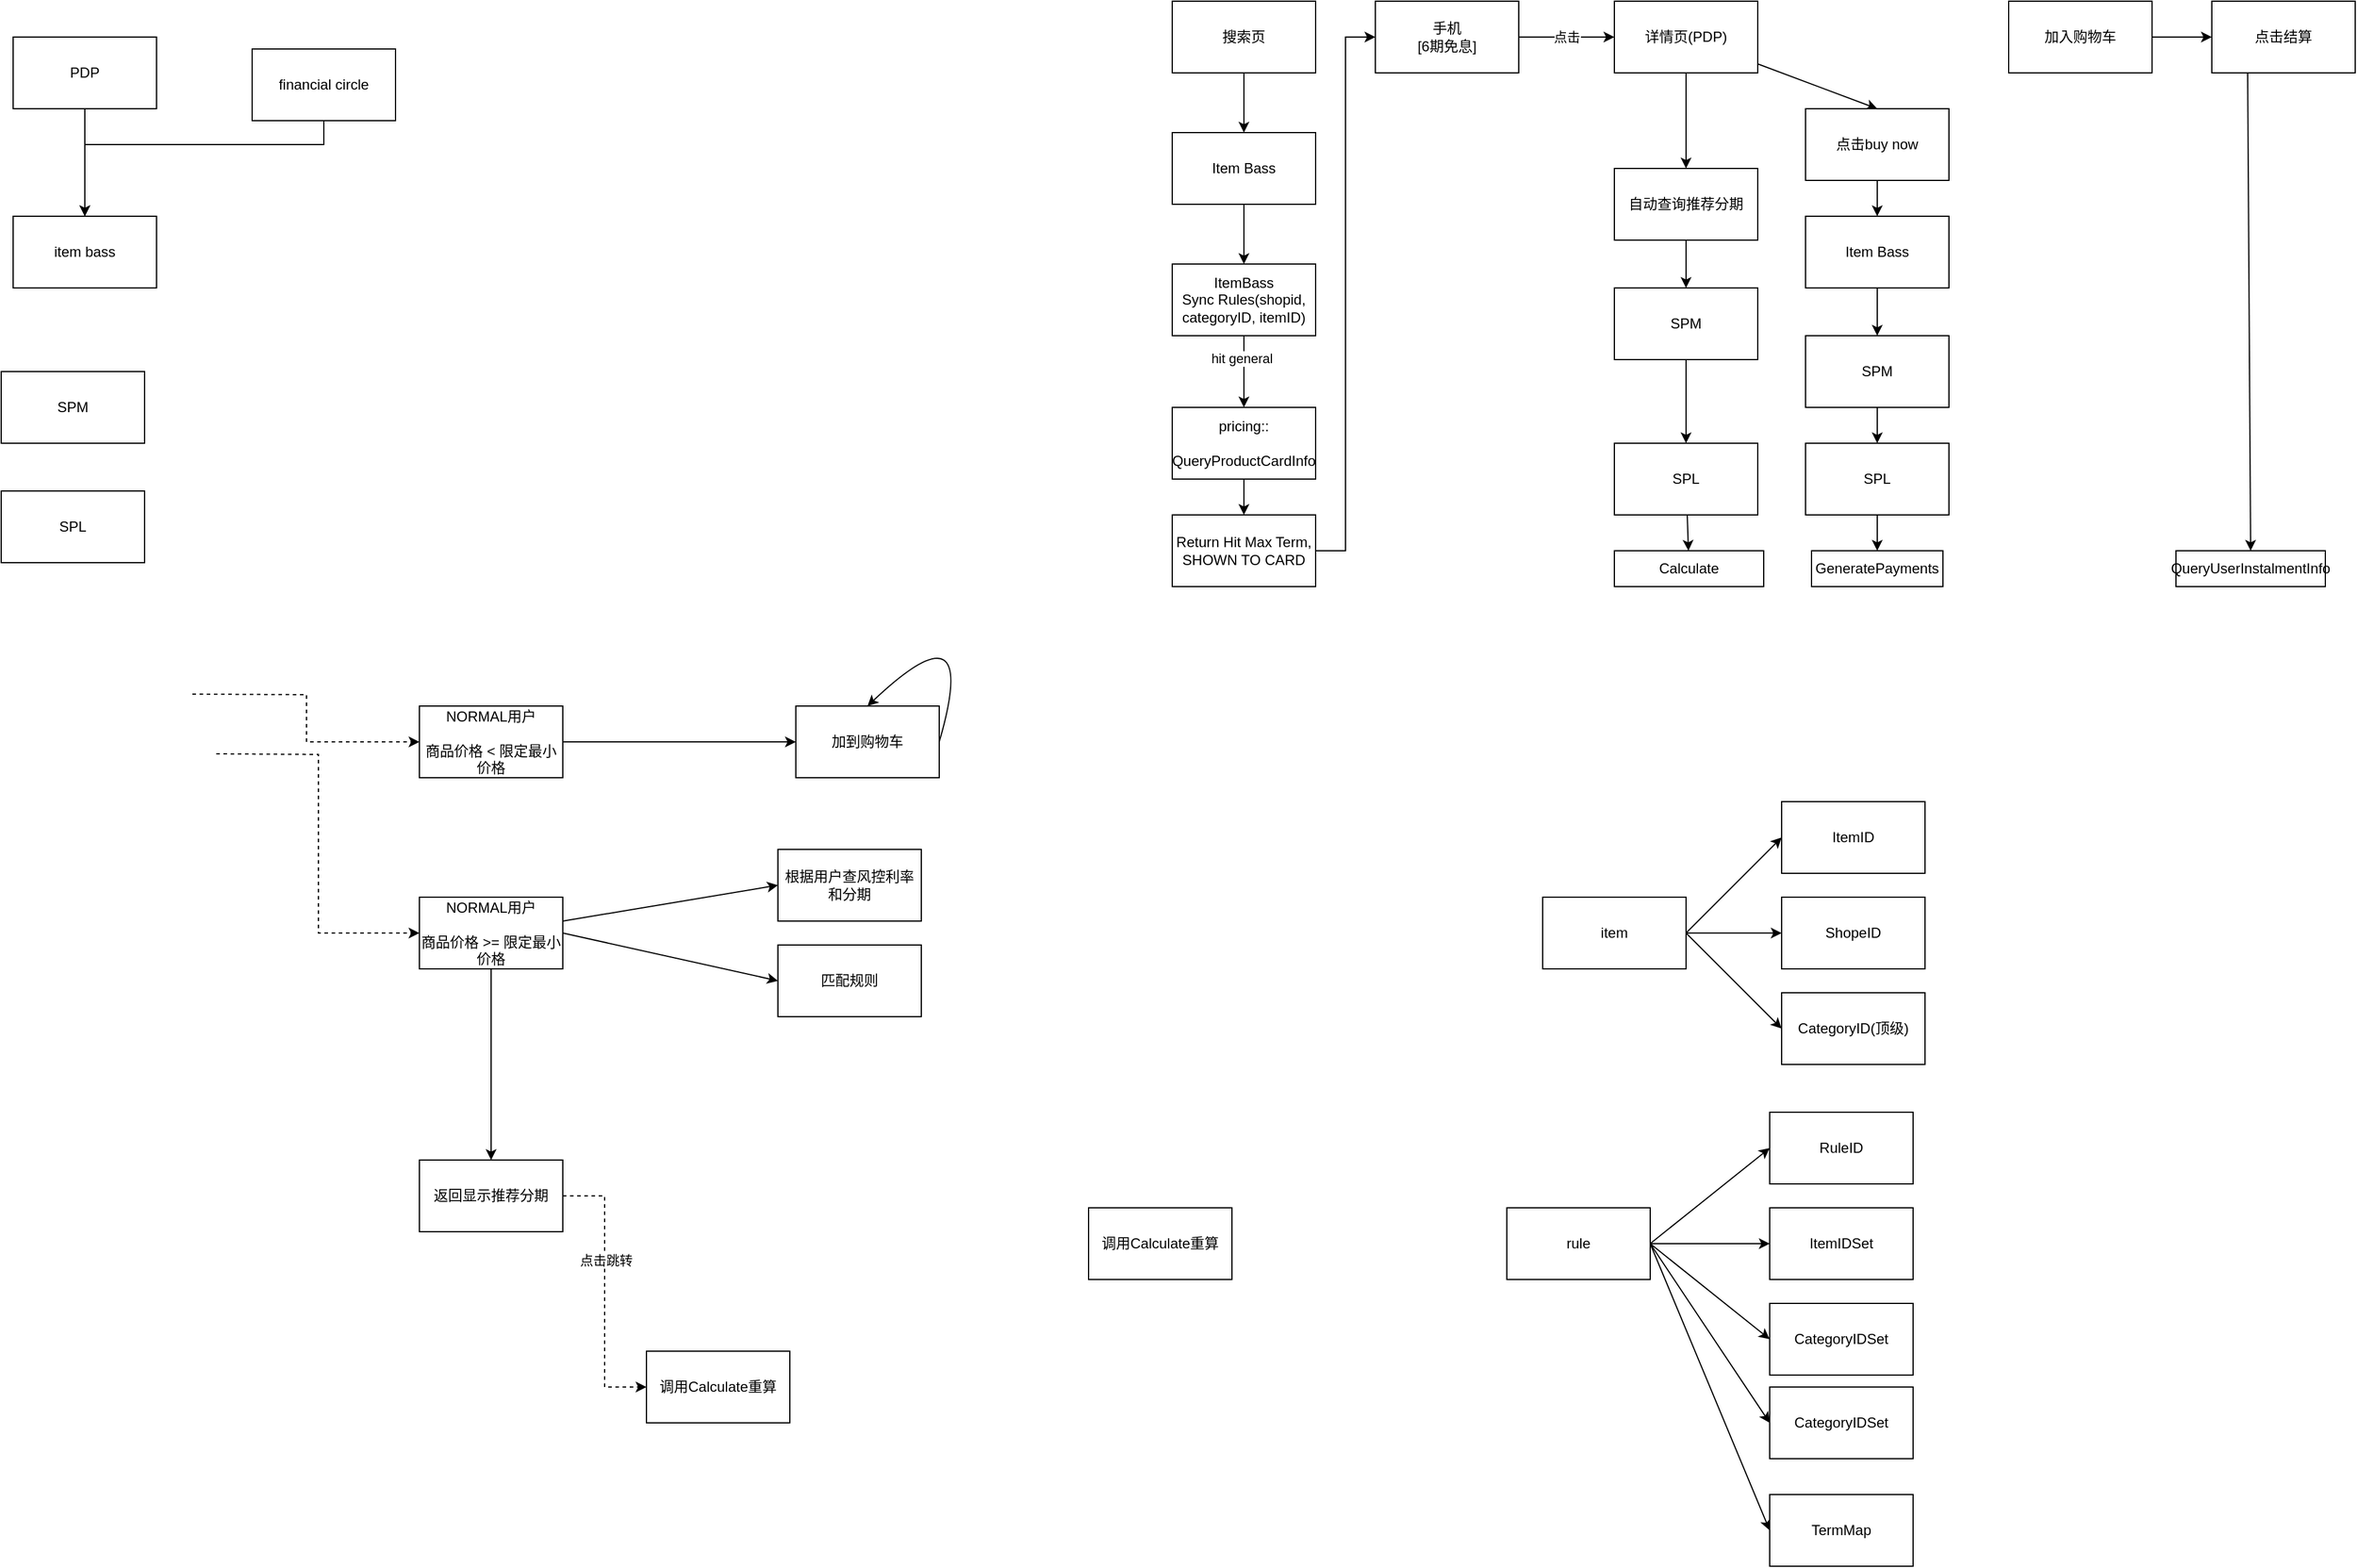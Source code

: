 <mxfile version="16.0.3" type="github">
  <diagram id="qffT36ghJf8w43PBpfuD" name="Page-1">
    <mxGraphModel dx="1985" dy="691" grid="1" gridSize="10" guides="1" tooltips="1" connect="1" arrows="1" fold="1" page="1" pageScale="1" pageWidth="850" pageHeight="1100" math="0" shadow="0">
      <root>
        <mxCell id="0" />
        <mxCell id="1" parent="0" />
        <mxCell id="V-UfMb08Sihv8kzXOCyC-6" style="edgeStyle=orthogonalEdgeStyle;rounded=0;orthogonalLoop=1;jettySize=auto;html=1;entryX=0.5;entryY=0;entryDx=0;entryDy=0;" edge="1" parent="1" source="V-UfMb08Sihv8kzXOCyC-1" target="V-UfMb08Sihv8kzXOCyC-2">
          <mxGeometry relative="1" as="geometry" />
        </mxCell>
        <mxCell id="V-UfMb08Sihv8kzXOCyC-1" value="PDP" style="rounded=0;whiteSpace=wrap;html=1;" vertex="1" parent="1">
          <mxGeometry x="-350" y="250" width="120" height="60" as="geometry" />
        </mxCell>
        <mxCell id="V-UfMb08Sihv8kzXOCyC-2" value="item bass" style="rounded=0;whiteSpace=wrap;html=1;" vertex="1" parent="1">
          <mxGeometry x="-350" y="400" width="120" height="60" as="geometry" />
        </mxCell>
        <mxCell id="V-UfMb08Sihv8kzXOCyC-3" value="SPM" style="rounded=0;whiteSpace=wrap;html=1;" vertex="1" parent="1">
          <mxGeometry x="-360" y="530" width="120" height="60" as="geometry" />
        </mxCell>
        <mxCell id="V-UfMb08Sihv8kzXOCyC-4" value="SPL" style="rounded=0;whiteSpace=wrap;html=1;" vertex="1" parent="1">
          <mxGeometry x="-360" y="630" width="120" height="60" as="geometry" />
        </mxCell>
        <mxCell id="V-UfMb08Sihv8kzXOCyC-7" style="edgeStyle=orthogonalEdgeStyle;rounded=0;orthogonalLoop=1;jettySize=auto;html=1;entryX=0.5;entryY=0;entryDx=0;entryDy=0;" edge="1" parent="1" source="V-UfMb08Sihv8kzXOCyC-5" target="V-UfMb08Sihv8kzXOCyC-2">
          <mxGeometry relative="1" as="geometry">
            <Array as="points">
              <mxPoint x="-90" y="340" />
              <mxPoint x="-290" y="340" />
            </Array>
          </mxGeometry>
        </mxCell>
        <mxCell id="V-UfMb08Sihv8kzXOCyC-5" value="financial circle" style="rounded=0;whiteSpace=wrap;html=1;" vertex="1" parent="1">
          <mxGeometry x="-150" y="260" width="120" height="60" as="geometry" />
        </mxCell>
        <mxCell id="V-UfMb08Sihv8kzXOCyC-8" value="加到购物车" style="rounded=0;whiteSpace=wrap;html=1;" vertex="1" parent="1">
          <mxGeometry x="305" y="810" width="120" height="60" as="geometry" />
        </mxCell>
        <mxCell id="V-UfMb08Sihv8kzXOCyC-9" value="" style="endArrow=classic;html=1;rounded=0;entryX=0;entryY=0.5;entryDx=0;entryDy=0;exitX=1;exitY=0.5;exitDx=0;exitDy=0;" edge="1" parent="1" source="V-UfMb08Sihv8kzXOCyC-10" target="V-UfMb08Sihv8kzXOCyC-8">
          <mxGeometry width="50" height="50" relative="1" as="geometry">
            <mxPoint x="170" y="840" as="sourcePoint" />
            <mxPoint x="150" y="800" as="targetPoint" />
          </mxGeometry>
        </mxCell>
        <mxCell id="V-UfMb08Sihv8kzXOCyC-23" style="edgeStyle=orthogonalEdgeStyle;rounded=0;orthogonalLoop=1;jettySize=auto;html=1;entryX=0;entryY=0.5;entryDx=0;entryDy=0;dashed=1;" edge="1" parent="1" target="V-UfMb08Sihv8kzXOCyC-12">
          <mxGeometry relative="1" as="geometry">
            <mxPoint x="-180" y="850" as="sourcePoint" />
          </mxGeometry>
        </mxCell>
        <mxCell id="V-UfMb08Sihv8kzXOCyC-24" style="edgeStyle=orthogonalEdgeStyle;rounded=0;orthogonalLoop=1;jettySize=auto;html=1;dashed=1;entryX=0;entryY=0.5;entryDx=0;entryDy=0;" edge="1" parent="1" target="V-UfMb08Sihv8kzXOCyC-10">
          <mxGeometry relative="1" as="geometry">
            <mxPoint x="-150" y="760" as="targetPoint" />
            <mxPoint x="-200" y="800" as="sourcePoint" />
          </mxGeometry>
        </mxCell>
        <mxCell id="V-UfMb08Sihv8kzXOCyC-10" value="NORMAL用户&lt;br&gt;&lt;br&gt;商品价格 &amp;lt; 限定最小价格" style="rounded=0;whiteSpace=wrap;html=1;" vertex="1" parent="1">
          <mxGeometry x="-10" y="810" width="120" height="60" as="geometry" />
        </mxCell>
        <mxCell id="V-UfMb08Sihv8kzXOCyC-11" value="" style="endArrow=classic;html=1;rounded=0;exitX=1;exitY=0.5;exitDx=0;exitDy=0;edgeStyle=orthogonalEdgeStyle;curved=1;entryX=0.5;entryY=0;entryDx=0;entryDy=0;" edge="1" parent="1" source="V-UfMb08Sihv8kzXOCyC-8" target="V-UfMb08Sihv8kzXOCyC-8">
          <mxGeometry width="50" height="50" relative="1" as="geometry">
            <mxPoint x="540" y="850" as="sourcePoint" />
            <mxPoint x="460" y="720" as="targetPoint" />
            <Array as="points">
              <mxPoint x="460" y="720" />
            </Array>
          </mxGeometry>
        </mxCell>
        <mxCell id="V-UfMb08Sihv8kzXOCyC-13" style="rounded=0;orthogonalLoop=1;jettySize=auto;html=1;entryX=0;entryY=0.5;entryDx=0;entryDy=0;" edge="1" parent="1" source="V-UfMb08Sihv8kzXOCyC-12" target="V-UfMb08Sihv8kzXOCyC-14">
          <mxGeometry relative="1" as="geometry">
            <mxPoint x="260" y="960" as="targetPoint" />
          </mxGeometry>
        </mxCell>
        <mxCell id="V-UfMb08Sihv8kzXOCyC-18" style="edgeStyle=orthogonalEdgeStyle;curved=1;rounded=0;orthogonalLoop=1;jettySize=auto;html=1;entryX=0.5;entryY=0;entryDx=0;entryDy=0;" edge="1" parent="1" source="V-UfMb08Sihv8kzXOCyC-12" target="V-UfMb08Sihv8kzXOCyC-17">
          <mxGeometry relative="1" as="geometry" />
        </mxCell>
        <mxCell id="V-UfMb08Sihv8kzXOCyC-12" value="NORMAL用户&lt;br&gt;&lt;br&gt;商品价格 &amp;gt;= 限定最小价格" style="rounded=0;whiteSpace=wrap;html=1;" vertex="1" parent="1">
          <mxGeometry x="-10" y="970" width="120" height="60" as="geometry" />
        </mxCell>
        <mxCell id="V-UfMb08Sihv8kzXOCyC-14" value="根据用户查风控利率和分期" style="rounded=0;whiteSpace=wrap;html=1;" vertex="1" parent="1">
          <mxGeometry x="290" y="930" width="120" height="60" as="geometry" />
        </mxCell>
        <mxCell id="V-UfMb08Sihv8kzXOCyC-15" value="匹配规则" style="rounded=0;whiteSpace=wrap;html=1;" vertex="1" parent="1">
          <mxGeometry x="290" y="1010" width="120" height="60" as="geometry" />
        </mxCell>
        <mxCell id="V-UfMb08Sihv8kzXOCyC-16" style="rounded=0;orthogonalLoop=1;jettySize=auto;html=1;entryX=0;entryY=0.5;entryDx=0;entryDy=0;exitX=1;exitY=0.5;exitDx=0;exitDy=0;" edge="1" parent="1" source="V-UfMb08Sihv8kzXOCyC-12" target="V-UfMb08Sihv8kzXOCyC-15">
          <mxGeometry relative="1" as="geometry">
            <mxPoint x="300" y="970" as="targetPoint" />
            <mxPoint x="130" y="970" as="sourcePoint" />
          </mxGeometry>
        </mxCell>
        <mxCell id="V-UfMb08Sihv8kzXOCyC-20" style="edgeStyle=orthogonalEdgeStyle;rounded=0;orthogonalLoop=1;jettySize=auto;html=1;entryX=0;entryY=0.5;entryDx=0;entryDy=0;dashed=1;" edge="1" parent="1" source="V-UfMb08Sihv8kzXOCyC-17" target="V-UfMb08Sihv8kzXOCyC-19">
          <mxGeometry relative="1" as="geometry" />
        </mxCell>
        <mxCell id="V-UfMb08Sihv8kzXOCyC-21" value="点击跳转" style="edgeLabel;html=1;align=center;verticalAlign=middle;resizable=0;points=[];" vertex="1" connectable="0" parent="V-UfMb08Sihv8kzXOCyC-20">
          <mxGeometry x="-0.232" y="1" relative="1" as="geometry">
            <mxPoint as="offset" />
          </mxGeometry>
        </mxCell>
        <mxCell id="V-UfMb08Sihv8kzXOCyC-17" value="返回显示推荐分期" style="rounded=0;whiteSpace=wrap;html=1;" vertex="1" parent="1">
          <mxGeometry x="-10" y="1190" width="120" height="60" as="geometry" />
        </mxCell>
        <mxCell id="V-UfMb08Sihv8kzXOCyC-19" value="调用Calculate重算" style="rounded=0;whiteSpace=wrap;html=1;" vertex="1" parent="1">
          <mxGeometry x="180" y="1350" width="120" height="60" as="geometry" />
        </mxCell>
        <mxCell id="V-UfMb08Sihv8kzXOCyC-22" value="调用Calculate重算" style="rounded=0;whiteSpace=wrap;html=1;" vertex="1" parent="1">
          <mxGeometry x="550" y="1230" width="120" height="60" as="geometry" />
        </mxCell>
        <mxCell id="V-UfMb08Sihv8kzXOCyC-26" style="edgeStyle=orthogonalEdgeStyle;rounded=0;orthogonalLoop=1;jettySize=auto;html=1;entryX=0.5;entryY=0;entryDx=0;entryDy=0;" edge="1" parent="1" source="V-UfMb08Sihv8kzXOCyC-25" target="V-UfMb08Sihv8kzXOCyC-27">
          <mxGeometry relative="1" as="geometry">
            <mxPoint x="680" y="400" as="targetPoint" />
          </mxGeometry>
        </mxCell>
        <mxCell id="V-UfMb08Sihv8kzXOCyC-25" value="搜索页" style="rounded=0;whiteSpace=wrap;html=1;" vertex="1" parent="1">
          <mxGeometry x="620" y="220" width="120" height="60" as="geometry" />
        </mxCell>
        <mxCell id="V-UfMb08Sihv8kzXOCyC-29" style="edgeStyle=orthogonalEdgeStyle;rounded=0;orthogonalLoop=1;jettySize=auto;html=1;entryX=0.5;entryY=0;entryDx=0;entryDy=0;" edge="1" parent="1" source="V-UfMb08Sihv8kzXOCyC-27" target="V-UfMb08Sihv8kzXOCyC-28">
          <mxGeometry relative="1" as="geometry" />
        </mxCell>
        <mxCell id="V-UfMb08Sihv8kzXOCyC-27" value="Item Bass" style="rounded=0;whiteSpace=wrap;html=1;" vertex="1" parent="1">
          <mxGeometry x="620" y="330" width="120" height="60" as="geometry" />
        </mxCell>
        <mxCell id="V-UfMb08Sihv8kzXOCyC-31" style="edgeStyle=orthogonalEdgeStyle;rounded=0;orthogonalLoop=1;jettySize=auto;html=1;entryX=0.5;entryY=0;entryDx=0;entryDy=0;" edge="1" parent="1" source="V-UfMb08Sihv8kzXOCyC-28" target="V-UfMb08Sihv8kzXOCyC-30">
          <mxGeometry relative="1" as="geometry" />
        </mxCell>
        <mxCell id="V-UfMb08Sihv8kzXOCyC-36" value="hit general" style="edgeLabel;html=1;align=center;verticalAlign=middle;resizable=0;points=[];" vertex="1" connectable="0" parent="V-UfMb08Sihv8kzXOCyC-31">
          <mxGeometry x="-0.367" y="-2" relative="1" as="geometry">
            <mxPoint as="offset" />
          </mxGeometry>
        </mxCell>
        <mxCell id="V-UfMb08Sihv8kzXOCyC-28" value="ItemBass &lt;br&gt;Sync Rules(shopid, categoryID, itemID)" style="rounded=0;whiteSpace=wrap;html=1;" vertex="1" parent="1">
          <mxGeometry x="620" y="440" width="120" height="60" as="geometry" />
        </mxCell>
        <mxCell id="V-UfMb08Sihv8kzXOCyC-32" style="edgeStyle=orthogonalEdgeStyle;rounded=0;orthogonalLoop=1;jettySize=auto;html=1;entryX=0;entryY=0.5;entryDx=0;entryDy=0;exitX=1;exitY=0.5;exitDx=0;exitDy=0;" edge="1" parent="1" source="V-UfMb08Sihv8kzXOCyC-37" target="V-UfMb08Sihv8kzXOCyC-46">
          <mxGeometry relative="1" as="geometry">
            <mxPoint x="870" y="280" as="targetPoint" />
          </mxGeometry>
        </mxCell>
        <mxCell id="V-UfMb08Sihv8kzXOCyC-38" style="edgeStyle=orthogonalEdgeStyle;rounded=0;orthogonalLoop=1;jettySize=auto;html=1;entryX=0.5;entryY=0;entryDx=0;entryDy=0;" edge="1" parent="1" source="V-UfMb08Sihv8kzXOCyC-30" target="V-UfMb08Sihv8kzXOCyC-37">
          <mxGeometry relative="1" as="geometry" />
        </mxCell>
        <mxCell id="V-UfMb08Sihv8kzXOCyC-30" value="pricing::&lt;br&gt;&lt;br&gt;QueryProductCardInfo" style="rounded=0;whiteSpace=wrap;html=1;" vertex="1" parent="1">
          <mxGeometry x="620" y="560" width="120" height="60" as="geometry" />
        </mxCell>
        <mxCell id="V-UfMb08Sihv8kzXOCyC-65" style="edgeStyle=none;rounded=0;orthogonalLoop=1;jettySize=auto;html=1;entryX=0.5;entryY=0;entryDx=0;entryDy=0;" edge="1" parent="1" source="V-UfMb08Sihv8kzXOCyC-33" target="V-UfMb08Sihv8kzXOCyC-66">
          <mxGeometry relative="1" as="geometry">
            <mxPoint x="1140" y="320" as="targetPoint" />
          </mxGeometry>
        </mxCell>
        <mxCell id="V-UfMb08Sihv8kzXOCyC-70" style="edgeStyle=none;rounded=0;orthogonalLoop=1;jettySize=auto;html=1;entryX=0.5;entryY=0;entryDx=0;entryDy=0;" edge="1" parent="1" source="V-UfMb08Sihv8kzXOCyC-33" target="V-UfMb08Sihv8kzXOCyC-71">
          <mxGeometry relative="1" as="geometry">
            <mxPoint x="1030" y="360" as="targetPoint" />
          </mxGeometry>
        </mxCell>
        <mxCell id="V-UfMb08Sihv8kzXOCyC-33" value="详情页(PDP)" style="rounded=0;whiteSpace=wrap;html=1;" vertex="1" parent="1">
          <mxGeometry x="990" y="220" width="120" height="60" as="geometry" />
        </mxCell>
        <mxCell id="V-UfMb08Sihv8kzXOCyC-37" value="Return Hit Max Term, SHOWN TO CARD" style="rounded=0;whiteSpace=wrap;html=1;" vertex="1" parent="1">
          <mxGeometry x="620" y="650" width="120" height="60" as="geometry" />
        </mxCell>
        <mxCell id="V-UfMb08Sihv8kzXOCyC-40" style="rounded=0;orthogonalLoop=1;jettySize=auto;html=1;entryX=0;entryY=0.5;entryDx=0;entryDy=0;exitX=1;exitY=0.5;exitDx=0;exitDy=0;" edge="1" parent="1" source="V-UfMb08Sihv8kzXOCyC-39" target="V-UfMb08Sihv8kzXOCyC-41">
          <mxGeometry relative="1" as="geometry">
            <mxPoint x="1050" y="960" as="targetPoint" />
          </mxGeometry>
        </mxCell>
        <mxCell id="V-UfMb08Sihv8kzXOCyC-39" value="item" style="rounded=0;whiteSpace=wrap;html=1;" vertex="1" parent="1">
          <mxGeometry x="930" y="970" width="120" height="60" as="geometry" />
        </mxCell>
        <mxCell id="V-UfMb08Sihv8kzXOCyC-41" value="ItemID" style="rounded=0;whiteSpace=wrap;html=1;" vertex="1" parent="1">
          <mxGeometry x="1130" y="890" width="120" height="60" as="geometry" />
        </mxCell>
        <mxCell id="V-UfMb08Sihv8kzXOCyC-42" value="ShopeID" style="rounded=0;whiteSpace=wrap;html=1;" vertex="1" parent="1">
          <mxGeometry x="1130" y="970" width="120" height="60" as="geometry" />
        </mxCell>
        <mxCell id="V-UfMb08Sihv8kzXOCyC-43" value="CategoryID(顶级)" style="rounded=0;whiteSpace=wrap;html=1;" vertex="1" parent="1">
          <mxGeometry x="1130" y="1050" width="120" height="60" as="geometry" />
        </mxCell>
        <mxCell id="V-UfMb08Sihv8kzXOCyC-44" style="rounded=0;orthogonalLoop=1;jettySize=auto;html=1;entryX=0;entryY=0.5;entryDx=0;entryDy=0;exitX=1;exitY=0.5;exitDx=0;exitDy=0;" edge="1" parent="1" source="V-UfMb08Sihv8kzXOCyC-39" target="V-UfMb08Sihv8kzXOCyC-42">
          <mxGeometry relative="1" as="geometry">
            <mxPoint x="1140" y="930" as="targetPoint" />
            <mxPoint x="967.5" y="1020" as="sourcePoint" />
          </mxGeometry>
        </mxCell>
        <mxCell id="V-UfMb08Sihv8kzXOCyC-45" style="rounded=0;orthogonalLoop=1;jettySize=auto;html=1;entryX=0;entryY=0.5;entryDx=0;entryDy=0;exitX=1;exitY=0.5;exitDx=0;exitDy=0;" edge="1" parent="1" source="V-UfMb08Sihv8kzXOCyC-39" target="V-UfMb08Sihv8kzXOCyC-43">
          <mxGeometry relative="1" as="geometry">
            <mxPoint x="1140" y="1010" as="targetPoint" />
            <mxPoint x="970" y="1050" as="sourcePoint" />
          </mxGeometry>
        </mxCell>
        <mxCell id="V-UfMb08Sihv8kzXOCyC-47" value="点击" style="edgeStyle=none;rounded=0;orthogonalLoop=1;jettySize=auto;html=1;entryX=0;entryY=0.5;entryDx=0;entryDy=0;" edge="1" parent="1" source="V-UfMb08Sihv8kzXOCyC-46" target="V-UfMb08Sihv8kzXOCyC-33">
          <mxGeometry relative="1" as="geometry" />
        </mxCell>
        <mxCell id="V-UfMb08Sihv8kzXOCyC-46" value="手机&lt;br&gt;[6期免息]" style="rounded=0;whiteSpace=wrap;html=1;" vertex="1" parent="1">
          <mxGeometry x="790" y="220" width="120" height="60" as="geometry" />
        </mxCell>
        <mxCell id="V-UfMb08Sihv8kzXOCyC-50" style="edgeStyle=none;rounded=0;orthogonalLoop=1;jettySize=auto;html=1;entryX=0;entryY=0.5;entryDx=0;entryDy=0;exitX=1;exitY=0.5;exitDx=0;exitDy=0;" edge="1" parent="1" source="V-UfMb08Sihv8kzXOCyC-48" target="V-UfMb08Sihv8kzXOCyC-49">
          <mxGeometry relative="1" as="geometry" />
        </mxCell>
        <mxCell id="V-UfMb08Sihv8kzXOCyC-52" style="edgeStyle=none;rounded=0;orthogonalLoop=1;jettySize=auto;html=1;entryX=0;entryY=0.5;entryDx=0;entryDy=0;" edge="1" parent="1" source="V-UfMb08Sihv8kzXOCyC-48" target="V-UfMb08Sihv8kzXOCyC-51">
          <mxGeometry relative="1" as="geometry" />
        </mxCell>
        <mxCell id="V-UfMb08Sihv8kzXOCyC-54" style="edgeStyle=none;rounded=0;orthogonalLoop=1;jettySize=auto;html=1;entryX=0;entryY=0.5;entryDx=0;entryDy=0;exitX=1;exitY=0.5;exitDx=0;exitDy=0;" edge="1" parent="1" source="V-UfMb08Sihv8kzXOCyC-48" target="V-UfMb08Sihv8kzXOCyC-53">
          <mxGeometry relative="1" as="geometry" />
        </mxCell>
        <mxCell id="V-UfMb08Sihv8kzXOCyC-62" style="edgeStyle=none;rounded=0;orthogonalLoop=1;jettySize=auto;html=1;entryX=0;entryY=0.5;entryDx=0;entryDy=0;exitX=1;exitY=0.5;exitDx=0;exitDy=0;" edge="1" parent="1" source="V-UfMb08Sihv8kzXOCyC-48" target="V-UfMb08Sihv8kzXOCyC-61">
          <mxGeometry relative="1" as="geometry" />
        </mxCell>
        <mxCell id="V-UfMb08Sihv8kzXOCyC-64" style="edgeStyle=none;rounded=0;orthogonalLoop=1;jettySize=auto;html=1;entryX=0;entryY=0.5;entryDx=0;entryDy=0;exitX=1;exitY=0.5;exitDx=0;exitDy=0;" edge="1" parent="1" source="V-UfMb08Sihv8kzXOCyC-48" target="V-UfMb08Sihv8kzXOCyC-63">
          <mxGeometry relative="1" as="geometry" />
        </mxCell>
        <mxCell id="V-UfMb08Sihv8kzXOCyC-48" value="rule" style="rounded=0;whiteSpace=wrap;html=1;" vertex="1" parent="1">
          <mxGeometry x="900" y="1230" width="120" height="60" as="geometry" />
        </mxCell>
        <mxCell id="V-UfMb08Sihv8kzXOCyC-49" value="RuleID" style="rounded=0;whiteSpace=wrap;html=1;" vertex="1" parent="1">
          <mxGeometry x="1120" y="1150" width="120" height="60" as="geometry" />
        </mxCell>
        <mxCell id="V-UfMb08Sihv8kzXOCyC-51" value="ItemIDSet" style="rounded=0;whiteSpace=wrap;html=1;" vertex="1" parent="1">
          <mxGeometry x="1120" y="1230" width="120" height="60" as="geometry" />
        </mxCell>
        <mxCell id="V-UfMb08Sihv8kzXOCyC-53" value="TermMap" style="rounded=0;whiteSpace=wrap;html=1;" vertex="1" parent="1">
          <mxGeometry x="1120" y="1470" width="120" height="60" as="geometry" />
        </mxCell>
        <mxCell id="V-UfMb08Sihv8kzXOCyC-58" style="edgeStyle=none;rounded=0;orthogonalLoop=1;jettySize=auto;html=1;entryX=0.5;entryY=0;entryDx=0;entryDy=0;" edge="1" parent="1" source="V-UfMb08Sihv8kzXOCyC-55" target="V-UfMb08Sihv8kzXOCyC-57">
          <mxGeometry relative="1" as="geometry" />
        </mxCell>
        <mxCell id="V-UfMb08Sihv8kzXOCyC-55" value="Item Bass" style="rounded=0;whiteSpace=wrap;html=1;" vertex="1" parent="1">
          <mxGeometry x="1150" y="400" width="120" height="60" as="geometry" />
        </mxCell>
        <mxCell id="V-UfMb08Sihv8kzXOCyC-60" style="edgeStyle=none;rounded=0;orthogonalLoop=1;jettySize=auto;html=1;" edge="1" parent="1" source="V-UfMb08Sihv8kzXOCyC-57" target="V-UfMb08Sihv8kzXOCyC-59">
          <mxGeometry relative="1" as="geometry" />
        </mxCell>
        <mxCell id="V-UfMb08Sihv8kzXOCyC-57" value="SPM" style="rounded=0;whiteSpace=wrap;html=1;" vertex="1" parent="1">
          <mxGeometry x="1150" y="500" width="120" height="60" as="geometry" />
        </mxCell>
        <mxCell id="V-UfMb08Sihv8kzXOCyC-68" style="edgeStyle=none;rounded=0;orthogonalLoop=1;jettySize=auto;html=1;entryX=0.5;entryY=0;entryDx=0;entryDy=0;" edge="1" parent="1" source="V-UfMb08Sihv8kzXOCyC-59" target="V-UfMb08Sihv8kzXOCyC-69">
          <mxGeometry relative="1" as="geometry">
            <mxPoint x="1150" y="690" as="targetPoint" />
          </mxGeometry>
        </mxCell>
        <mxCell id="V-UfMb08Sihv8kzXOCyC-59" value="SPL" style="rounded=0;whiteSpace=wrap;html=1;" vertex="1" parent="1">
          <mxGeometry x="1150" y="590" width="120" height="60" as="geometry" />
        </mxCell>
        <mxCell id="V-UfMb08Sihv8kzXOCyC-61" value="CategoryIDSet" style="rounded=0;whiteSpace=wrap;html=1;" vertex="1" parent="1">
          <mxGeometry x="1120" y="1310" width="120" height="60" as="geometry" />
        </mxCell>
        <mxCell id="V-UfMb08Sihv8kzXOCyC-63" value="CategoryIDSet" style="rounded=0;whiteSpace=wrap;html=1;" vertex="1" parent="1">
          <mxGeometry x="1120" y="1380" width="120" height="60" as="geometry" />
        </mxCell>
        <mxCell id="V-UfMb08Sihv8kzXOCyC-67" style="edgeStyle=none;rounded=0;orthogonalLoop=1;jettySize=auto;html=1;entryX=0.5;entryY=0;entryDx=0;entryDy=0;" edge="1" parent="1" source="V-UfMb08Sihv8kzXOCyC-66" target="V-UfMb08Sihv8kzXOCyC-55">
          <mxGeometry relative="1" as="geometry" />
        </mxCell>
        <mxCell id="V-UfMb08Sihv8kzXOCyC-66" value="点击buy now" style="rounded=0;whiteSpace=wrap;html=1;" vertex="1" parent="1">
          <mxGeometry x="1150" y="310" width="120" height="60" as="geometry" />
        </mxCell>
        <mxCell id="V-UfMb08Sihv8kzXOCyC-69" value="GeneratePayments" style="rounded=0;whiteSpace=wrap;html=1;" vertex="1" parent="1">
          <mxGeometry x="1155" y="680" width="110" height="30" as="geometry" />
        </mxCell>
        <mxCell id="V-UfMb08Sihv8kzXOCyC-74" style="edgeStyle=none;rounded=0;orthogonalLoop=1;jettySize=auto;html=1;entryX=0.5;entryY=0;entryDx=0;entryDy=0;" edge="1" parent="1" source="V-UfMb08Sihv8kzXOCyC-71" target="V-UfMb08Sihv8kzXOCyC-75">
          <mxGeometry relative="1" as="geometry">
            <mxPoint x="1040" y="490" as="targetPoint" />
          </mxGeometry>
        </mxCell>
        <mxCell id="V-UfMb08Sihv8kzXOCyC-71" value="自动查询推荐分期" style="rounded=0;whiteSpace=wrap;html=1;" vertex="1" parent="1">
          <mxGeometry x="990" y="360" width="120" height="60" as="geometry" />
        </mxCell>
        <mxCell id="V-UfMb08Sihv8kzXOCyC-77" style="edgeStyle=none;rounded=0;orthogonalLoop=1;jettySize=auto;html=1;" edge="1" parent="1" source="V-UfMb08Sihv8kzXOCyC-72" target="V-UfMb08Sihv8kzXOCyC-81">
          <mxGeometry relative="1" as="geometry">
            <mxPoint x="1050" y="680" as="targetPoint" />
          </mxGeometry>
        </mxCell>
        <mxCell id="V-UfMb08Sihv8kzXOCyC-72" value="SPL" style="rounded=0;whiteSpace=wrap;html=1;" vertex="1" parent="1">
          <mxGeometry x="990" y="590" width="120" height="60" as="geometry" />
        </mxCell>
        <mxCell id="V-UfMb08Sihv8kzXOCyC-76" style="edgeStyle=none;rounded=0;orthogonalLoop=1;jettySize=auto;html=1;entryX=0.5;entryY=0;entryDx=0;entryDy=0;" edge="1" parent="1" source="V-UfMb08Sihv8kzXOCyC-75" target="V-UfMb08Sihv8kzXOCyC-72">
          <mxGeometry relative="1" as="geometry" />
        </mxCell>
        <mxCell id="V-UfMb08Sihv8kzXOCyC-75" value="SPM" style="rounded=0;whiteSpace=wrap;html=1;" vertex="1" parent="1">
          <mxGeometry x="990" y="460" width="120" height="60" as="geometry" />
        </mxCell>
        <mxCell id="V-UfMb08Sihv8kzXOCyC-78" value="QueryUserInstalmentInfo" style="rounded=0;whiteSpace=wrap;html=1;" vertex="1" parent="1">
          <mxGeometry x="1460" y="680" width="125" height="30" as="geometry" />
        </mxCell>
        <mxCell id="V-UfMb08Sihv8kzXOCyC-80" style="edgeStyle=none;rounded=0;orthogonalLoop=1;jettySize=auto;html=1;entryX=0.5;entryY=0;entryDx=0;entryDy=0;exitX=0.25;exitY=1;exitDx=0;exitDy=0;" edge="1" parent="1" source="V-UfMb08Sihv8kzXOCyC-79" target="V-UfMb08Sihv8kzXOCyC-78">
          <mxGeometry relative="1" as="geometry" />
        </mxCell>
        <mxCell id="V-UfMb08Sihv8kzXOCyC-79" value="点击结算" style="rounded=0;whiteSpace=wrap;html=1;" vertex="1" parent="1">
          <mxGeometry x="1490" y="220" width="120" height="60" as="geometry" />
        </mxCell>
        <mxCell id="V-UfMb08Sihv8kzXOCyC-81" value="Calculate" style="rounded=0;whiteSpace=wrap;html=1;" vertex="1" parent="1">
          <mxGeometry x="990" y="680" width="125" height="30" as="geometry" />
        </mxCell>
        <mxCell id="V-UfMb08Sihv8kzXOCyC-84" style="edgeStyle=none;rounded=0;orthogonalLoop=1;jettySize=auto;html=1;entryX=0;entryY=0.5;entryDx=0;entryDy=0;" edge="1" parent="1" source="V-UfMb08Sihv8kzXOCyC-83" target="V-UfMb08Sihv8kzXOCyC-79">
          <mxGeometry relative="1" as="geometry" />
        </mxCell>
        <mxCell id="V-UfMb08Sihv8kzXOCyC-83" value="加入购物车" style="rounded=0;whiteSpace=wrap;html=1;" vertex="1" parent="1">
          <mxGeometry x="1320" y="220" width="120" height="60" as="geometry" />
        </mxCell>
      </root>
    </mxGraphModel>
  </diagram>
</mxfile>

